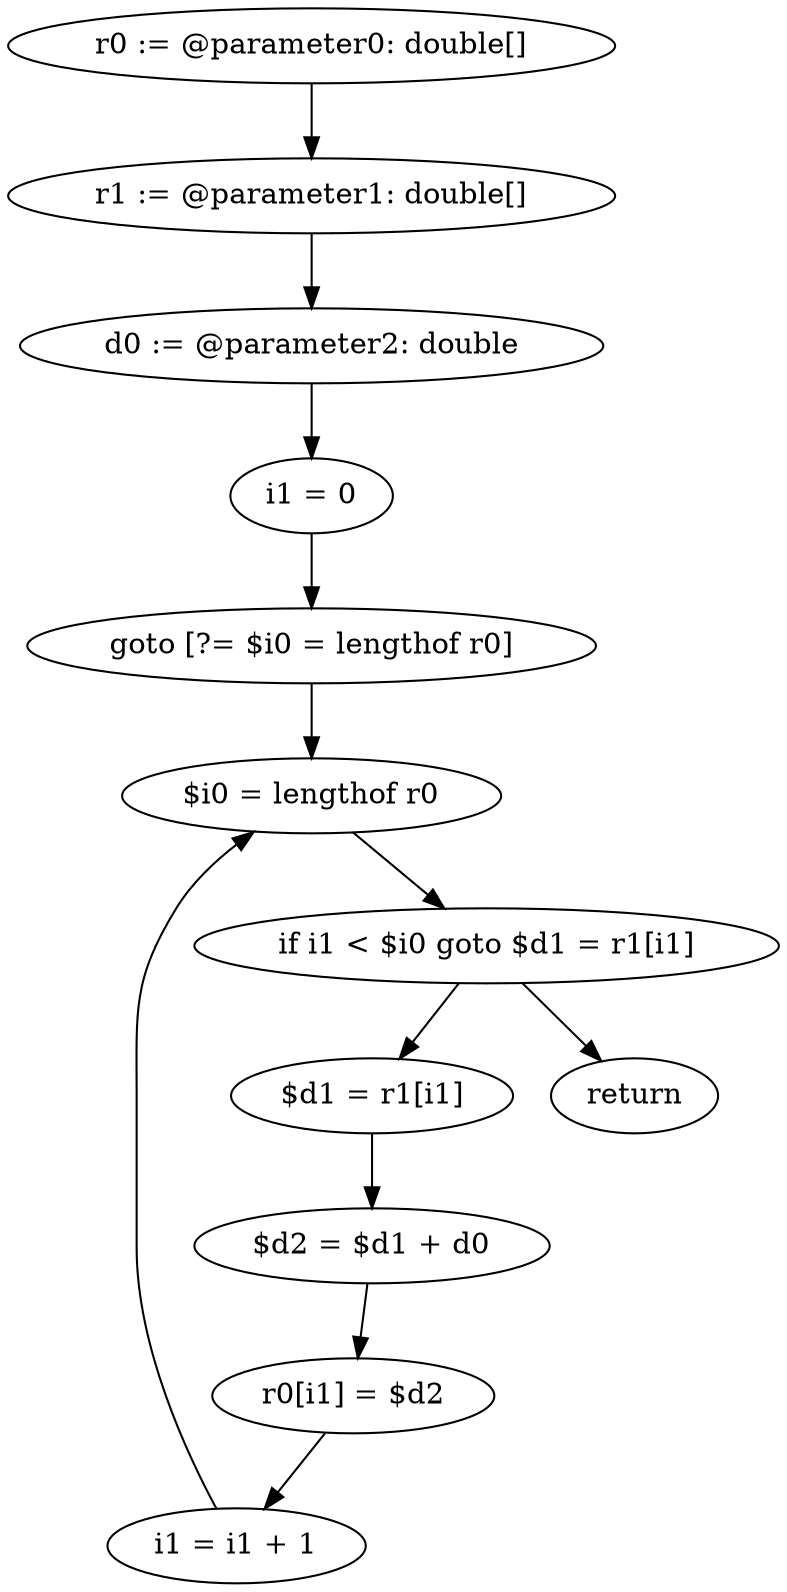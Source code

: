 digraph "unitGraph" {
    "r0 := @parameter0: double[]"
    "r1 := @parameter1: double[]"
    "d0 := @parameter2: double"
    "i1 = 0"
    "goto [?= $i0 = lengthof r0]"
    "$d1 = r1[i1]"
    "$d2 = $d1 + d0"
    "r0[i1] = $d2"
    "i1 = i1 + 1"
    "$i0 = lengthof r0"
    "if i1 < $i0 goto $d1 = r1[i1]"
    "return"
    "r0 := @parameter0: double[]"->"r1 := @parameter1: double[]";
    "r1 := @parameter1: double[]"->"d0 := @parameter2: double";
    "d0 := @parameter2: double"->"i1 = 0";
    "i1 = 0"->"goto [?= $i0 = lengthof r0]";
    "goto [?= $i0 = lengthof r0]"->"$i0 = lengthof r0";
    "$d1 = r1[i1]"->"$d2 = $d1 + d0";
    "$d2 = $d1 + d0"->"r0[i1] = $d2";
    "r0[i1] = $d2"->"i1 = i1 + 1";
    "i1 = i1 + 1"->"$i0 = lengthof r0";
    "$i0 = lengthof r0"->"if i1 < $i0 goto $d1 = r1[i1]";
    "if i1 < $i0 goto $d1 = r1[i1]"->"return";
    "if i1 < $i0 goto $d1 = r1[i1]"->"$d1 = r1[i1]";
}
